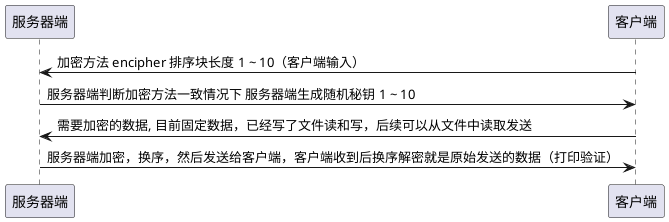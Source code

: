 @startuml
服务器端 <- 客户端  : 加密方法 encipher 排序块长度 1 ~ 10（客户端输入）
服务器端 -> 客户端  : 服务器端判断加密方法一致情况下 服务器端生成随机秘钥 1 ~ 10
服务器端 <- 客户端  : 需要加密的数据, 目前固定数据，已经写了文件读和写，后续可以从文件中读取发送
服务器端 -> 客户端  : 服务器端加密，换序，然后发送给客户端，客户端收到后换序解密就是原始发送的数据（打印验证）
@enduml